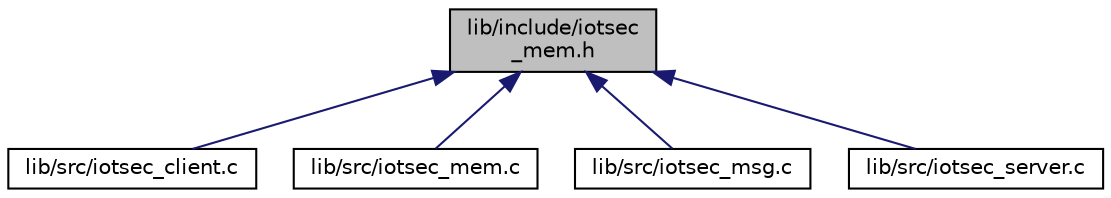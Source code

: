 digraph "lib/include/iotsec_mem.h"
{
 // LATEX_PDF_SIZE
  edge [fontname="Helvetica",fontsize="10",labelfontname="Helvetica",labelfontsize="10"];
  node [fontname="Helvetica",fontsize="10",shape=record];
  Node1 [label="lib/include/iotsec\l_mem.h",height=0.2,width=0.4,color="black", fillcolor="grey75", style="filled", fontcolor="black",tooltip="Include file for the IOTsec memory allocator."];
  Node1 -> Node2 [dir="back",color="midnightblue",fontsize="10",style="solid",fontname="Helvetica"];
  Node2 [label="lib/src/iotsec_client.c",height=0.2,width=0.4,color="black", fillcolor="white", style="filled",URL="$iotsec__client_8c.html",tooltip="Source file for the IOTsec client library."];
  Node1 -> Node3 [dir="back",color="midnightblue",fontsize="10",style="solid",fontname="Helvetica"];
  Node3 [label="lib/src/iotsec_mem.c",height=0.2,width=0.4,color="black", fillcolor="white", style="filled",URL="$iotsec__mem_8c.html",tooltip="Source file for the IOTsec memory allocator."];
  Node1 -> Node4 [dir="back",color="midnightblue",fontsize="10",style="solid",fontname="Helvetica"];
  Node4 [label="lib/src/iotsec_msg.c",height=0.2,width=0.4,color="black", fillcolor="white", style="filled",URL="$iotsec__msg_8c.html",tooltip="Source file for the IOTsec message parser/formatter library."];
  Node1 -> Node5 [dir="back",color="midnightblue",fontsize="10",style="solid",fontname="Helvetica"];
  Node5 [label="lib/src/iotsec_server.c",height=0.2,width=0.4,color="black", fillcolor="white", style="filled",URL="$iotsec__server_8c.html",tooltip="Source file for the IOTsec server library."];
}

